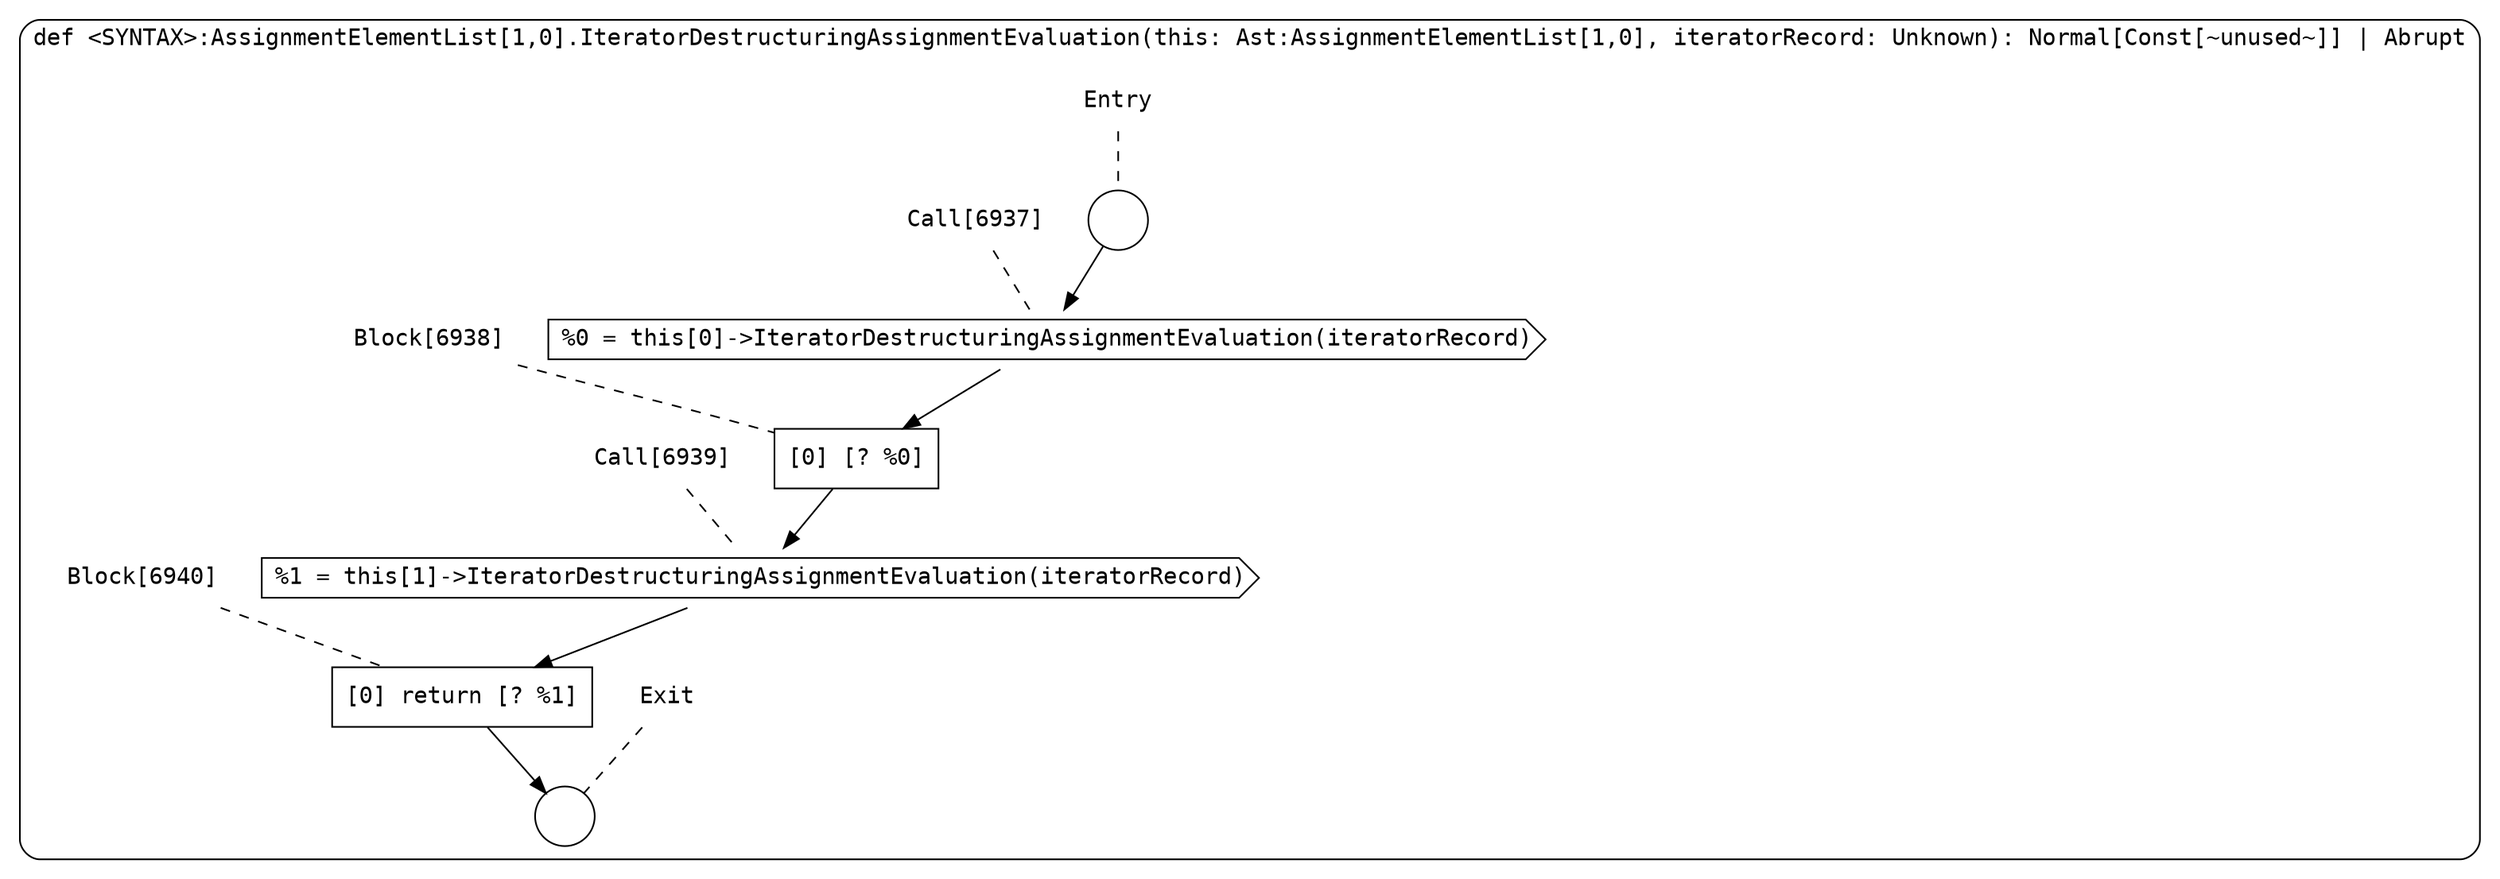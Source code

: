 digraph {
  graph [fontname = "Consolas"]
  node [fontname = "Consolas"]
  edge [fontname = "Consolas"]
  subgraph cluster1365 {
    label = "def <SYNTAX>:AssignmentElementList[1,0].IteratorDestructuringAssignmentEvaluation(this: Ast:AssignmentElementList[1,0], iteratorRecord: Unknown): Normal[Const[~unused~]] | Abrupt"
    style = rounded
    cluster1365_entry_name [shape=none, label=<<font color="black">Entry</font>>]
    cluster1365_entry_name -> cluster1365_entry [arrowhead=none, color="black", style=dashed]
    cluster1365_entry [shape=circle label=" " color="black" fillcolor="white" style=filled]
    cluster1365_entry -> node6937 [color="black"]
    cluster1365_exit_name [shape=none, label=<<font color="black">Exit</font>>]
    cluster1365_exit_name -> cluster1365_exit [arrowhead=none, color="black", style=dashed]
    cluster1365_exit [shape=circle label=" " color="black" fillcolor="white" style=filled]
    node6937_name [shape=none, label=<<font color="black">Call[6937]</font>>]
    node6937_name -> node6937 [arrowhead=none, color="black", style=dashed]
    node6937 [shape=cds, label=<<font color="black">%0 = this[0]-&gt;IteratorDestructuringAssignmentEvaluation(iteratorRecord)</font>> color="black" fillcolor="white", style=filled]
    node6937 -> node6938 [color="black"]
    node6938_name [shape=none, label=<<font color="black">Block[6938]</font>>]
    node6938_name -> node6938 [arrowhead=none, color="black", style=dashed]
    node6938 [shape=box, label=<<font color="black">[0] [? %0]<BR ALIGN="LEFT"/></font>> color="black" fillcolor="white", style=filled]
    node6938 -> node6939 [color="black"]
    node6939_name [shape=none, label=<<font color="black">Call[6939]</font>>]
    node6939_name -> node6939 [arrowhead=none, color="black", style=dashed]
    node6939 [shape=cds, label=<<font color="black">%1 = this[1]-&gt;IteratorDestructuringAssignmentEvaluation(iteratorRecord)</font>> color="black" fillcolor="white", style=filled]
    node6939 -> node6940 [color="black"]
    node6940_name [shape=none, label=<<font color="black">Block[6940]</font>>]
    node6940_name -> node6940 [arrowhead=none, color="black", style=dashed]
    node6940 [shape=box, label=<<font color="black">[0] return [? %1]<BR ALIGN="LEFT"/></font>> color="black" fillcolor="white", style=filled]
    node6940 -> cluster1365_exit [color="black"]
  }
}